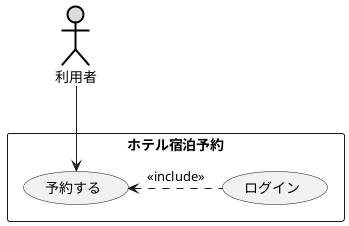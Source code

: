 @startuml ユースケース図
actor 利用者 #DDDDDD;line:black;line.bold;
rectangle ホテル宿泊予約 {

usecase 予約する
usecase ログイン
}

利用者-->予約する
予約する <. ログイン : << include >>
@enduml
